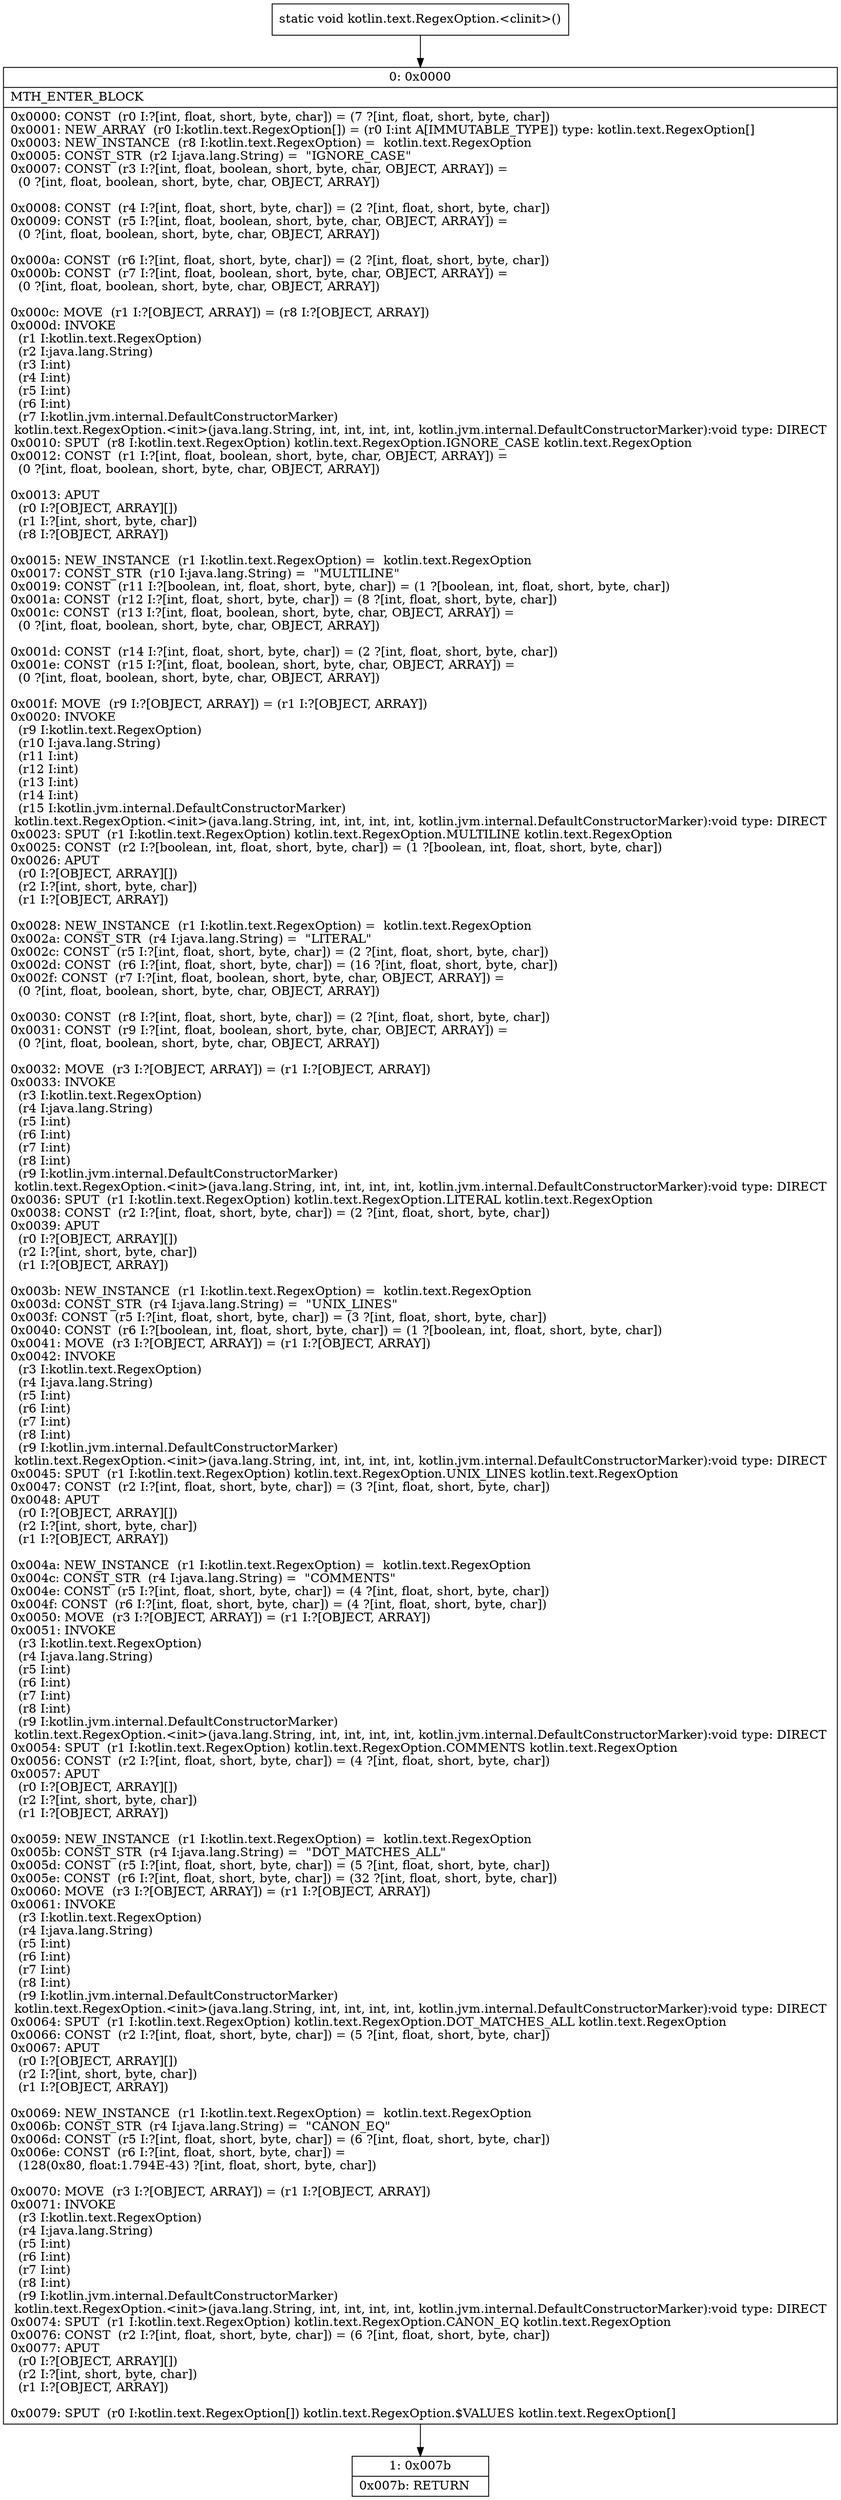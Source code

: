 digraph "CFG forkotlin.text.RegexOption.\<clinit\>()V" {
Node_0 [shape=record,label="{0\:\ 0x0000|MTH_ENTER_BLOCK\l|0x0000: CONST  (r0 I:?[int, float, short, byte, char]) = (7 ?[int, float, short, byte, char]) \l0x0001: NEW_ARRAY  (r0 I:kotlin.text.RegexOption[]) = (r0 I:int A[IMMUTABLE_TYPE]) type: kotlin.text.RegexOption[] \l0x0003: NEW_INSTANCE  (r8 I:kotlin.text.RegexOption) =  kotlin.text.RegexOption \l0x0005: CONST_STR  (r2 I:java.lang.String) =  \"IGNORE_CASE\" \l0x0007: CONST  (r3 I:?[int, float, boolean, short, byte, char, OBJECT, ARRAY]) = \l  (0 ?[int, float, boolean, short, byte, char, OBJECT, ARRAY])\l \l0x0008: CONST  (r4 I:?[int, float, short, byte, char]) = (2 ?[int, float, short, byte, char]) \l0x0009: CONST  (r5 I:?[int, float, boolean, short, byte, char, OBJECT, ARRAY]) = \l  (0 ?[int, float, boolean, short, byte, char, OBJECT, ARRAY])\l \l0x000a: CONST  (r6 I:?[int, float, short, byte, char]) = (2 ?[int, float, short, byte, char]) \l0x000b: CONST  (r7 I:?[int, float, boolean, short, byte, char, OBJECT, ARRAY]) = \l  (0 ?[int, float, boolean, short, byte, char, OBJECT, ARRAY])\l \l0x000c: MOVE  (r1 I:?[OBJECT, ARRAY]) = (r8 I:?[OBJECT, ARRAY]) \l0x000d: INVOKE  \l  (r1 I:kotlin.text.RegexOption)\l  (r2 I:java.lang.String)\l  (r3 I:int)\l  (r4 I:int)\l  (r5 I:int)\l  (r6 I:int)\l  (r7 I:kotlin.jvm.internal.DefaultConstructorMarker)\l kotlin.text.RegexOption.\<init\>(java.lang.String, int, int, int, int, kotlin.jvm.internal.DefaultConstructorMarker):void type: DIRECT \l0x0010: SPUT  (r8 I:kotlin.text.RegexOption) kotlin.text.RegexOption.IGNORE_CASE kotlin.text.RegexOption \l0x0012: CONST  (r1 I:?[int, float, boolean, short, byte, char, OBJECT, ARRAY]) = \l  (0 ?[int, float, boolean, short, byte, char, OBJECT, ARRAY])\l \l0x0013: APUT  \l  (r0 I:?[OBJECT, ARRAY][])\l  (r1 I:?[int, short, byte, char])\l  (r8 I:?[OBJECT, ARRAY])\l \l0x0015: NEW_INSTANCE  (r1 I:kotlin.text.RegexOption) =  kotlin.text.RegexOption \l0x0017: CONST_STR  (r10 I:java.lang.String) =  \"MULTILINE\" \l0x0019: CONST  (r11 I:?[boolean, int, float, short, byte, char]) = (1 ?[boolean, int, float, short, byte, char]) \l0x001a: CONST  (r12 I:?[int, float, short, byte, char]) = (8 ?[int, float, short, byte, char]) \l0x001c: CONST  (r13 I:?[int, float, boolean, short, byte, char, OBJECT, ARRAY]) = \l  (0 ?[int, float, boolean, short, byte, char, OBJECT, ARRAY])\l \l0x001d: CONST  (r14 I:?[int, float, short, byte, char]) = (2 ?[int, float, short, byte, char]) \l0x001e: CONST  (r15 I:?[int, float, boolean, short, byte, char, OBJECT, ARRAY]) = \l  (0 ?[int, float, boolean, short, byte, char, OBJECT, ARRAY])\l \l0x001f: MOVE  (r9 I:?[OBJECT, ARRAY]) = (r1 I:?[OBJECT, ARRAY]) \l0x0020: INVOKE  \l  (r9 I:kotlin.text.RegexOption)\l  (r10 I:java.lang.String)\l  (r11 I:int)\l  (r12 I:int)\l  (r13 I:int)\l  (r14 I:int)\l  (r15 I:kotlin.jvm.internal.DefaultConstructorMarker)\l kotlin.text.RegexOption.\<init\>(java.lang.String, int, int, int, int, kotlin.jvm.internal.DefaultConstructorMarker):void type: DIRECT \l0x0023: SPUT  (r1 I:kotlin.text.RegexOption) kotlin.text.RegexOption.MULTILINE kotlin.text.RegexOption \l0x0025: CONST  (r2 I:?[boolean, int, float, short, byte, char]) = (1 ?[boolean, int, float, short, byte, char]) \l0x0026: APUT  \l  (r0 I:?[OBJECT, ARRAY][])\l  (r2 I:?[int, short, byte, char])\l  (r1 I:?[OBJECT, ARRAY])\l \l0x0028: NEW_INSTANCE  (r1 I:kotlin.text.RegexOption) =  kotlin.text.RegexOption \l0x002a: CONST_STR  (r4 I:java.lang.String) =  \"LITERAL\" \l0x002c: CONST  (r5 I:?[int, float, short, byte, char]) = (2 ?[int, float, short, byte, char]) \l0x002d: CONST  (r6 I:?[int, float, short, byte, char]) = (16 ?[int, float, short, byte, char]) \l0x002f: CONST  (r7 I:?[int, float, boolean, short, byte, char, OBJECT, ARRAY]) = \l  (0 ?[int, float, boolean, short, byte, char, OBJECT, ARRAY])\l \l0x0030: CONST  (r8 I:?[int, float, short, byte, char]) = (2 ?[int, float, short, byte, char]) \l0x0031: CONST  (r9 I:?[int, float, boolean, short, byte, char, OBJECT, ARRAY]) = \l  (0 ?[int, float, boolean, short, byte, char, OBJECT, ARRAY])\l \l0x0032: MOVE  (r3 I:?[OBJECT, ARRAY]) = (r1 I:?[OBJECT, ARRAY]) \l0x0033: INVOKE  \l  (r3 I:kotlin.text.RegexOption)\l  (r4 I:java.lang.String)\l  (r5 I:int)\l  (r6 I:int)\l  (r7 I:int)\l  (r8 I:int)\l  (r9 I:kotlin.jvm.internal.DefaultConstructorMarker)\l kotlin.text.RegexOption.\<init\>(java.lang.String, int, int, int, int, kotlin.jvm.internal.DefaultConstructorMarker):void type: DIRECT \l0x0036: SPUT  (r1 I:kotlin.text.RegexOption) kotlin.text.RegexOption.LITERAL kotlin.text.RegexOption \l0x0038: CONST  (r2 I:?[int, float, short, byte, char]) = (2 ?[int, float, short, byte, char]) \l0x0039: APUT  \l  (r0 I:?[OBJECT, ARRAY][])\l  (r2 I:?[int, short, byte, char])\l  (r1 I:?[OBJECT, ARRAY])\l \l0x003b: NEW_INSTANCE  (r1 I:kotlin.text.RegexOption) =  kotlin.text.RegexOption \l0x003d: CONST_STR  (r4 I:java.lang.String) =  \"UNIX_LINES\" \l0x003f: CONST  (r5 I:?[int, float, short, byte, char]) = (3 ?[int, float, short, byte, char]) \l0x0040: CONST  (r6 I:?[boolean, int, float, short, byte, char]) = (1 ?[boolean, int, float, short, byte, char]) \l0x0041: MOVE  (r3 I:?[OBJECT, ARRAY]) = (r1 I:?[OBJECT, ARRAY]) \l0x0042: INVOKE  \l  (r3 I:kotlin.text.RegexOption)\l  (r4 I:java.lang.String)\l  (r5 I:int)\l  (r6 I:int)\l  (r7 I:int)\l  (r8 I:int)\l  (r9 I:kotlin.jvm.internal.DefaultConstructorMarker)\l kotlin.text.RegexOption.\<init\>(java.lang.String, int, int, int, int, kotlin.jvm.internal.DefaultConstructorMarker):void type: DIRECT \l0x0045: SPUT  (r1 I:kotlin.text.RegexOption) kotlin.text.RegexOption.UNIX_LINES kotlin.text.RegexOption \l0x0047: CONST  (r2 I:?[int, float, short, byte, char]) = (3 ?[int, float, short, byte, char]) \l0x0048: APUT  \l  (r0 I:?[OBJECT, ARRAY][])\l  (r2 I:?[int, short, byte, char])\l  (r1 I:?[OBJECT, ARRAY])\l \l0x004a: NEW_INSTANCE  (r1 I:kotlin.text.RegexOption) =  kotlin.text.RegexOption \l0x004c: CONST_STR  (r4 I:java.lang.String) =  \"COMMENTS\" \l0x004e: CONST  (r5 I:?[int, float, short, byte, char]) = (4 ?[int, float, short, byte, char]) \l0x004f: CONST  (r6 I:?[int, float, short, byte, char]) = (4 ?[int, float, short, byte, char]) \l0x0050: MOVE  (r3 I:?[OBJECT, ARRAY]) = (r1 I:?[OBJECT, ARRAY]) \l0x0051: INVOKE  \l  (r3 I:kotlin.text.RegexOption)\l  (r4 I:java.lang.String)\l  (r5 I:int)\l  (r6 I:int)\l  (r7 I:int)\l  (r8 I:int)\l  (r9 I:kotlin.jvm.internal.DefaultConstructorMarker)\l kotlin.text.RegexOption.\<init\>(java.lang.String, int, int, int, int, kotlin.jvm.internal.DefaultConstructorMarker):void type: DIRECT \l0x0054: SPUT  (r1 I:kotlin.text.RegexOption) kotlin.text.RegexOption.COMMENTS kotlin.text.RegexOption \l0x0056: CONST  (r2 I:?[int, float, short, byte, char]) = (4 ?[int, float, short, byte, char]) \l0x0057: APUT  \l  (r0 I:?[OBJECT, ARRAY][])\l  (r2 I:?[int, short, byte, char])\l  (r1 I:?[OBJECT, ARRAY])\l \l0x0059: NEW_INSTANCE  (r1 I:kotlin.text.RegexOption) =  kotlin.text.RegexOption \l0x005b: CONST_STR  (r4 I:java.lang.String) =  \"DOT_MATCHES_ALL\" \l0x005d: CONST  (r5 I:?[int, float, short, byte, char]) = (5 ?[int, float, short, byte, char]) \l0x005e: CONST  (r6 I:?[int, float, short, byte, char]) = (32 ?[int, float, short, byte, char]) \l0x0060: MOVE  (r3 I:?[OBJECT, ARRAY]) = (r1 I:?[OBJECT, ARRAY]) \l0x0061: INVOKE  \l  (r3 I:kotlin.text.RegexOption)\l  (r4 I:java.lang.String)\l  (r5 I:int)\l  (r6 I:int)\l  (r7 I:int)\l  (r8 I:int)\l  (r9 I:kotlin.jvm.internal.DefaultConstructorMarker)\l kotlin.text.RegexOption.\<init\>(java.lang.String, int, int, int, int, kotlin.jvm.internal.DefaultConstructorMarker):void type: DIRECT \l0x0064: SPUT  (r1 I:kotlin.text.RegexOption) kotlin.text.RegexOption.DOT_MATCHES_ALL kotlin.text.RegexOption \l0x0066: CONST  (r2 I:?[int, float, short, byte, char]) = (5 ?[int, float, short, byte, char]) \l0x0067: APUT  \l  (r0 I:?[OBJECT, ARRAY][])\l  (r2 I:?[int, short, byte, char])\l  (r1 I:?[OBJECT, ARRAY])\l \l0x0069: NEW_INSTANCE  (r1 I:kotlin.text.RegexOption) =  kotlin.text.RegexOption \l0x006b: CONST_STR  (r4 I:java.lang.String) =  \"CANON_EQ\" \l0x006d: CONST  (r5 I:?[int, float, short, byte, char]) = (6 ?[int, float, short, byte, char]) \l0x006e: CONST  (r6 I:?[int, float, short, byte, char]) = \l  (128(0x80, float:1.794E\-43) ?[int, float, short, byte, char])\l \l0x0070: MOVE  (r3 I:?[OBJECT, ARRAY]) = (r1 I:?[OBJECT, ARRAY]) \l0x0071: INVOKE  \l  (r3 I:kotlin.text.RegexOption)\l  (r4 I:java.lang.String)\l  (r5 I:int)\l  (r6 I:int)\l  (r7 I:int)\l  (r8 I:int)\l  (r9 I:kotlin.jvm.internal.DefaultConstructorMarker)\l kotlin.text.RegexOption.\<init\>(java.lang.String, int, int, int, int, kotlin.jvm.internal.DefaultConstructorMarker):void type: DIRECT \l0x0074: SPUT  (r1 I:kotlin.text.RegexOption) kotlin.text.RegexOption.CANON_EQ kotlin.text.RegexOption \l0x0076: CONST  (r2 I:?[int, float, short, byte, char]) = (6 ?[int, float, short, byte, char]) \l0x0077: APUT  \l  (r0 I:?[OBJECT, ARRAY][])\l  (r2 I:?[int, short, byte, char])\l  (r1 I:?[OBJECT, ARRAY])\l \l0x0079: SPUT  (r0 I:kotlin.text.RegexOption[]) kotlin.text.RegexOption.$VALUES kotlin.text.RegexOption[] \l}"];
Node_1 [shape=record,label="{1\:\ 0x007b|0x007b: RETURN   \l}"];
MethodNode[shape=record,label="{static void kotlin.text.RegexOption.\<clinit\>() }"];
MethodNode -> Node_0;
Node_0 -> Node_1;
}


